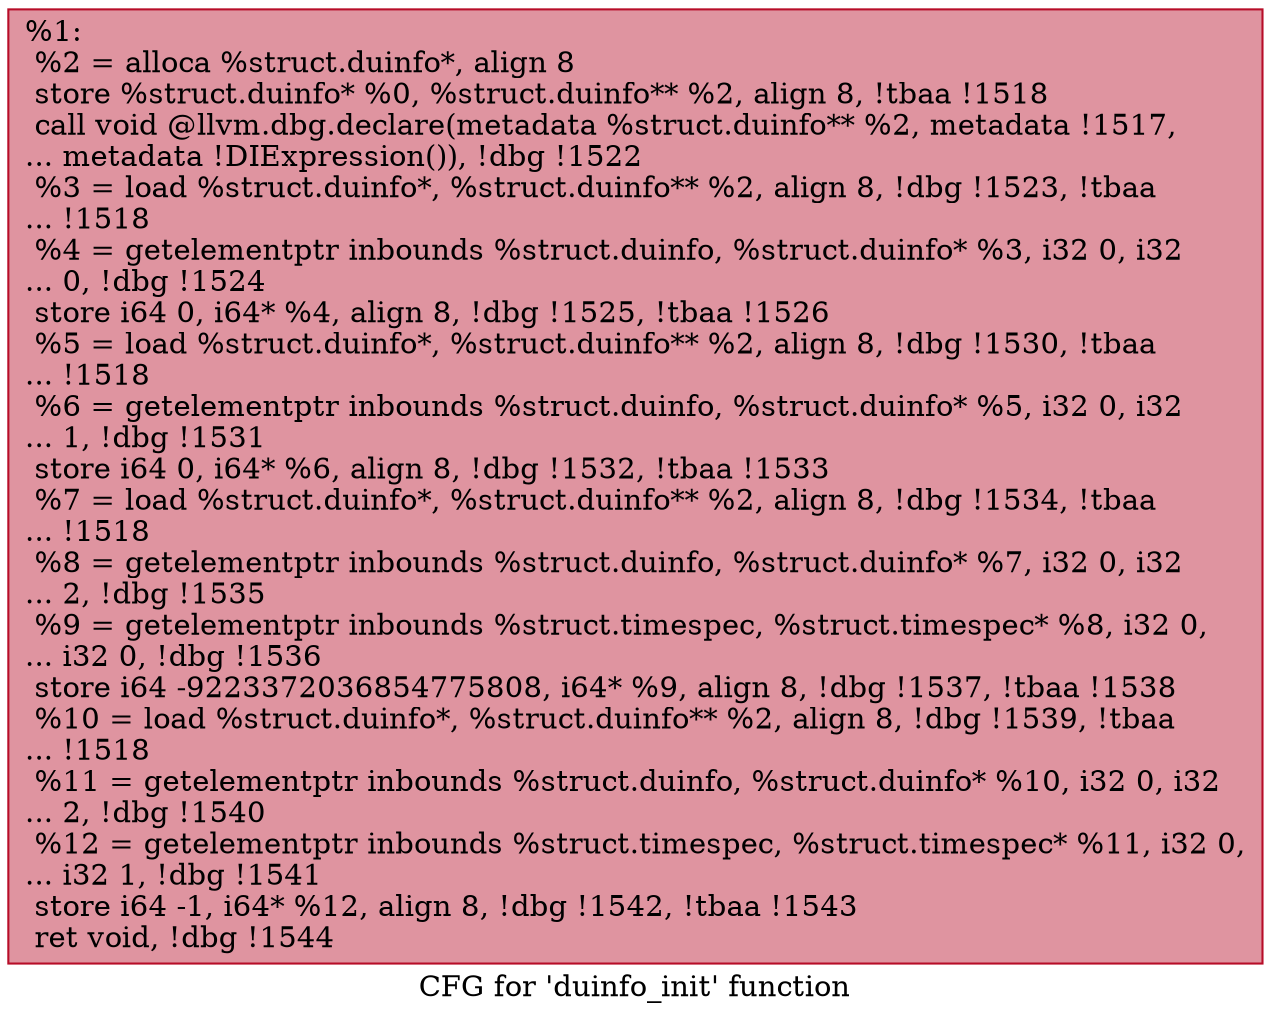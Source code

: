 digraph "CFG for 'duinfo_init' function" {
	label="CFG for 'duinfo_init' function";

	Node0x239c2a0 [shape=record,color="#b70d28ff", style=filled, fillcolor="#b70d2870",label="{%1:\l  %2 = alloca %struct.duinfo*, align 8\l  store %struct.duinfo* %0, %struct.duinfo** %2, align 8, !tbaa !1518\l  call void @llvm.dbg.declare(metadata %struct.duinfo** %2, metadata !1517,\l... metadata !DIExpression()), !dbg !1522\l  %3 = load %struct.duinfo*, %struct.duinfo** %2, align 8, !dbg !1523, !tbaa\l... !1518\l  %4 = getelementptr inbounds %struct.duinfo, %struct.duinfo* %3, i32 0, i32\l... 0, !dbg !1524\l  store i64 0, i64* %4, align 8, !dbg !1525, !tbaa !1526\l  %5 = load %struct.duinfo*, %struct.duinfo** %2, align 8, !dbg !1530, !tbaa\l... !1518\l  %6 = getelementptr inbounds %struct.duinfo, %struct.duinfo* %5, i32 0, i32\l... 1, !dbg !1531\l  store i64 0, i64* %6, align 8, !dbg !1532, !tbaa !1533\l  %7 = load %struct.duinfo*, %struct.duinfo** %2, align 8, !dbg !1534, !tbaa\l... !1518\l  %8 = getelementptr inbounds %struct.duinfo, %struct.duinfo* %7, i32 0, i32\l... 2, !dbg !1535\l  %9 = getelementptr inbounds %struct.timespec, %struct.timespec* %8, i32 0,\l... i32 0, !dbg !1536\l  store i64 -9223372036854775808, i64* %9, align 8, !dbg !1537, !tbaa !1538\l  %10 = load %struct.duinfo*, %struct.duinfo** %2, align 8, !dbg !1539, !tbaa\l... !1518\l  %11 = getelementptr inbounds %struct.duinfo, %struct.duinfo* %10, i32 0, i32\l... 2, !dbg !1540\l  %12 = getelementptr inbounds %struct.timespec, %struct.timespec* %11, i32 0,\l... i32 1, !dbg !1541\l  store i64 -1, i64* %12, align 8, !dbg !1542, !tbaa !1543\l  ret void, !dbg !1544\l}"];
}
